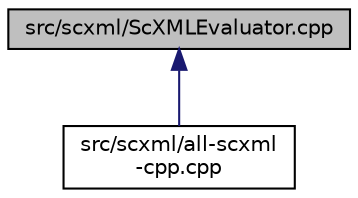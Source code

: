 digraph "src/scxml/ScXMLEvaluator.cpp"
{
 // LATEX_PDF_SIZE
  edge [fontname="Helvetica",fontsize="10",labelfontname="Helvetica",labelfontsize="10"];
  node [fontname="Helvetica",fontsize="10",shape=record];
  Node1 [label="src/scxml/ScXMLEvaluator.cpp",height=0.2,width=0.4,color="black", fillcolor="grey75", style="filled", fontcolor="black",tooltip=" "];
  Node1 -> Node2 [dir="back",color="midnightblue",fontsize="10",style="solid",fontname="Helvetica"];
  Node2 [label="src/scxml/all-scxml\l-cpp.cpp",height=0.2,width=0.4,color="black", fillcolor="white", style="filled",URL="$all-scxml-cpp_8cpp.html",tooltip=" "];
}
